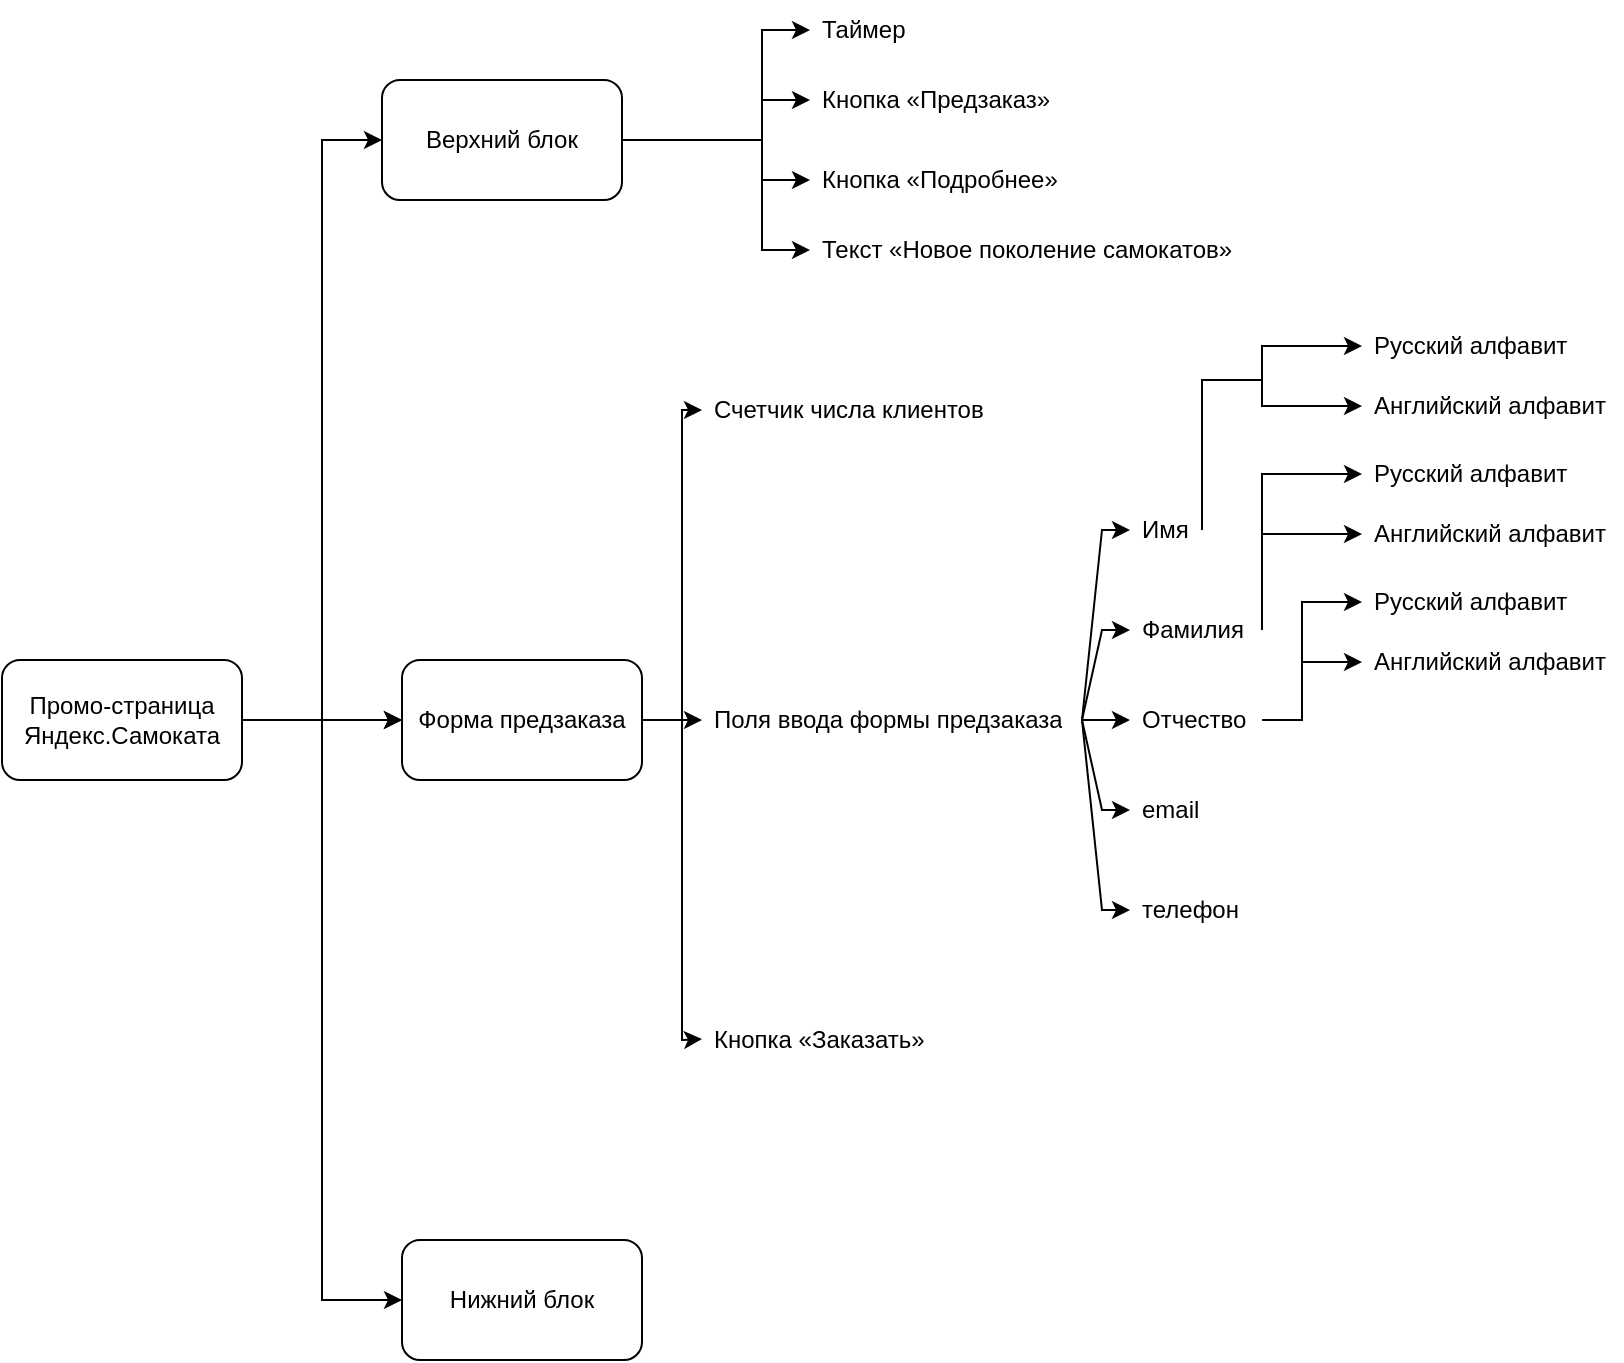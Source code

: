 <mxfile version="20.6.0" type="github">
  <diagram id="LrlZwjMXlVCamKzuXh1U" name="Страница 1">
    <mxGraphModel dx="1422" dy="864" grid="1" gridSize="10" guides="1" tooltips="1" connect="1" arrows="1" fold="1" page="1" pageScale="1" pageWidth="827" pageHeight="1169" math="0" shadow="0">
      <root>
        <mxCell id="0" />
        <mxCell id="1" parent="0" />
        <mxCell id="3Ykj8JGqj6Fominiais7-24" value="" style="edgeStyle=orthogonalEdgeStyle;rounded=0;orthogonalLoop=1;jettySize=auto;html=1;" parent="1" source="3Ykj8JGqj6Fominiais7-1" target="3Ykj8JGqj6Fominiais7-23" edge="1">
          <mxGeometry relative="1" as="geometry" />
        </mxCell>
        <mxCell id="3Ykj8JGqj6Fominiais7-25" value="" style="edgeStyle=orthogonalEdgeStyle;rounded=0;orthogonalLoop=1;jettySize=auto;html=1;" parent="1" source="3Ykj8JGqj6Fominiais7-1" target="3Ykj8JGqj6Fominiais7-23" edge="1">
          <mxGeometry relative="1" as="geometry" />
        </mxCell>
        <mxCell id="3Ykj8JGqj6Fominiais7-27" value="" style="edgeStyle=orthogonalEdgeStyle;rounded=0;orthogonalLoop=1;jettySize=auto;html=1;" parent="1" source="3Ykj8JGqj6Fominiais7-1" target="3Ykj8JGqj6Fominiais7-26" edge="1">
          <mxGeometry relative="1" as="geometry">
            <Array as="points">
              <mxPoint x="170" y="440" />
              <mxPoint x="170" y="150" />
            </Array>
          </mxGeometry>
        </mxCell>
        <mxCell id="3Ykj8JGqj6Fominiais7-31" value="" style="edgeStyle=orthogonalEdgeStyle;rounded=0;orthogonalLoop=1;jettySize=auto;html=1;" parent="1" source="3Ykj8JGqj6Fominiais7-1" target="3Ykj8JGqj6Fominiais7-30" edge="1">
          <mxGeometry relative="1" as="geometry">
            <Array as="points">
              <mxPoint x="170" y="440" />
              <mxPoint x="170" y="730" />
            </Array>
          </mxGeometry>
        </mxCell>
        <mxCell id="3Ykj8JGqj6Fominiais7-1" value="Промо-страница Яндекс.Самоката" style="rounded=1;whiteSpace=wrap;html=1;" parent="1" vertex="1">
          <mxGeometry x="10" y="410" width="120" height="60" as="geometry" />
        </mxCell>
        <mxCell id="3Ykj8JGqj6Fominiais7-23" value="Форма предзаказа" style="whiteSpace=wrap;html=1;rounded=1;" parent="1" vertex="1">
          <mxGeometry x="210" y="410" width="120" height="60" as="geometry" />
        </mxCell>
        <mxCell id="3Ykj8JGqj6Fominiais7-35" value="" style="edgeStyle=orthogonalEdgeStyle;rounded=0;orthogonalLoop=1;jettySize=auto;html=1;entryX=0;entryY=0.5;entryDx=0;entryDy=0;" parent="1" source="3Ykj8JGqj6Fominiais7-26" target="3Ykj8JGqj6Fominiais7-50" edge="1">
          <mxGeometry relative="1" as="geometry">
            <mxPoint x="470" y="360" as="targetPoint" />
            <Array as="points">
              <mxPoint x="390" y="150" />
              <mxPoint x="390" y="170" />
              <mxPoint x="414" y="170" />
            </Array>
          </mxGeometry>
        </mxCell>
        <mxCell id="3Ykj8JGqj6Fominiais7-38" value="" style="edgeStyle=orthogonalEdgeStyle;rounded=0;orthogonalLoop=1;jettySize=auto;html=1;entryX=0;entryY=0.5;entryDx=0;entryDy=0;" parent="1" source="3Ykj8JGqj6Fominiais7-26" target="3Ykj8JGqj6Fominiais7-49" edge="1">
          <mxGeometry relative="1" as="geometry">
            <mxPoint x="470" y="320" as="targetPoint" />
            <Array as="points">
              <mxPoint x="390" y="150" />
              <mxPoint x="390" y="130" />
            </Array>
          </mxGeometry>
        </mxCell>
        <mxCell id="3Ykj8JGqj6Fominiais7-40" value="" style="edgeStyle=orthogonalEdgeStyle;rounded=0;orthogonalLoop=1;jettySize=auto;html=1;entryX=0;entryY=0.5;entryDx=0;entryDy=0;" parent="1" source="3Ykj8JGqj6Fominiais7-26" target="3Ykj8JGqj6Fominiais7-47" edge="1">
          <mxGeometry relative="1" as="geometry">
            <mxPoint x="450" y="280" as="targetPoint" />
            <Array as="points">
              <mxPoint x="390" y="150" />
              <mxPoint x="390" y="95" />
            </Array>
          </mxGeometry>
        </mxCell>
        <mxCell id="3Ykj8JGqj6Fominiais7-42" value="" style="edgeStyle=orthogonalEdgeStyle;rounded=0;orthogonalLoop=1;jettySize=auto;html=1;entryX=0;entryY=0.5;entryDx=0;entryDy=0;" parent="1" source="3Ykj8JGqj6Fominiais7-26" target="3Ykj8JGqj6Fominiais7-51" edge="1">
          <mxGeometry relative="1" as="geometry">
            <mxPoint x="470" y="400" as="targetPoint" />
            <Array as="points">
              <mxPoint x="390" y="150" />
              <mxPoint x="390" y="205" />
            </Array>
          </mxGeometry>
        </mxCell>
        <mxCell id="3Ykj8JGqj6Fominiais7-26" value="Верхний блок" style="whiteSpace=wrap;html=1;rounded=1;" parent="1" vertex="1">
          <mxGeometry x="200" y="120" width="120" height="60" as="geometry" />
        </mxCell>
        <mxCell id="3Ykj8JGqj6Fominiais7-30" value="Нижний блок" style="whiteSpace=wrap;html=1;rounded=1;" parent="1" vertex="1">
          <mxGeometry x="210" y="700" width="120" height="60" as="geometry" />
        </mxCell>
        <mxCell id="3Ykj8JGqj6Fominiais7-47" value="Таймер" style="text;strokeColor=none;fillColor=none;align=left;verticalAlign=middle;spacingLeft=4;spacingRight=4;overflow=hidden;points=[[0,0.5],[1,0.5]];portConstraint=eastwest;rotatable=0;whiteSpace=wrap;html=1;" parent="1" vertex="1">
          <mxGeometry x="414" y="80" width="80" height="30" as="geometry" />
        </mxCell>
        <mxCell id="3Ykj8JGqj6Fominiais7-49" value="Кнопка «Предзаказ»" style="text;strokeColor=none;fillColor=none;align=left;verticalAlign=middle;spacingLeft=4;spacingRight=4;overflow=hidden;points=[[0,0.5],[1,0.5]];portConstraint=eastwest;rotatable=0;whiteSpace=wrap;html=1;" parent="1" vertex="1">
          <mxGeometry x="414" y="115" width="140" height="30" as="geometry" />
        </mxCell>
        <mxCell id="3Ykj8JGqj6Fominiais7-50" value="Кнопка «Подробнее»" style="text;strokeColor=none;fillColor=none;align=left;verticalAlign=middle;spacingLeft=4;spacingRight=4;overflow=hidden;points=[[0,0.5],[1,0.5]];portConstraint=eastwest;rotatable=0;whiteSpace=wrap;html=1;" parent="1" vertex="1">
          <mxGeometry x="414" y="155" width="160" height="30" as="geometry" />
        </mxCell>
        <mxCell id="3Ykj8JGqj6Fominiais7-51" value="Текст «Новое поколение самокатов»" style="text;strokeColor=none;fillColor=none;align=left;verticalAlign=middle;spacingLeft=4;spacingRight=4;overflow=hidden;points=[[0,0.5],[1,0.5]];portConstraint=eastwest;rotatable=0;whiteSpace=wrap;html=1;" parent="1" vertex="1">
          <mxGeometry x="414" y="190" width="230" height="30" as="geometry" />
        </mxCell>
        <mxCell id="sAvez57rTahSH1HZwx14-5" value="Поля ввода формы предзаказа" style="text;strokeColor=none;fillColor=none;align=left;verticalAlign=middle;spacingLeft=4;spacingRight=4;overflow=hidden;points=[[0,0.5],[1,0.5]];portConstraint=eastwest;rotatable=0;whiteSpace=wrap;html=1;" vertex="1" parent="1">
          <mxGeometry x="360" y="425" width="190" height="30" as="geometry" />
        </mxCell>
        <mxCell id="sAvez57rTahSH1HZwx14-6" value="Счетчик числа клиентов" style="text;strokeColor=none;fillColor=none;align=left;verticalAlign=middle;spacingLeft=4;spacingRight=4;overflow=hidden;points=[[0,0.5],[1,0.5]];portConstraint=eastwest;rotatable=0;whiteSpace=wrap;html=1;" vertex="1" parent="1">
          <mxGeometry x="360" y="270" width="170" height="30" as="geometry" />
        </mxCell>
        <mxCell id="sAvez57rTahSH1HZwx14-7" value="Кнопка «Заказать»" style="text;strokeColor=none;fillColor=none;align=left;verticalAlign=middle;spacingLeft=4;spacingRight=4;overflow=hidden;points=[[0,0.5],[1,0.5]];portConstraint=eastwest;rotatable=0;whiteSpace=wrap;html=1;" vertex="1" parent="1">
          <mxGeometry x="360" y="584.5" width="120" height="30" as="geometry" />
        </mxCell>
        <mxCell id="sAvez57rTahSH1HZwx14-8" value="" style="endArrow=classic;html=1;rounded=0;exitX=1;exitY=0.5;exitDx=0;exitDy=0;entryX=0;entryY=0.5;entryDx=0;entryDy=0;" edge="1" parent="1" source="3Ykj8JGqj6Fominiais7-23" target="sAvez57rTahSH1HZwx14-5">
          <mxGeometry width="50" height="50" relative="1" as="geometry">
            <mxPoint x="390" y="470" as="sourcePoint" />
            <mxPoint x="440" y="420" as="targetPoint" />
          </mxGeometry>
        </mxCell>
        <mxCell id="sAvez57rTahSH1HZwx14-9" value="" style="endArrow=classic;html=1;rounded=0;exitX=1;exitY=0.5;exitDx=0;exitDy=0;entryX=0;entryY=0.5;entryDx=0;entryDy=0;" edge="1" parent="1" source="3Ykj8JGqj6Fominiais7-23" target="sAvez57rTahSH1HZwx14-6">
          <mxGeometry width="50" height="50" relative="1" as="geometry">
            <mxPoint x="390" y="470" as="sourcePoint" />
            <mxPoint x="440" y="420" as="targetPoint" />
            <Array as="points">
              <mxPoint x="350" y="440" />
              <mxPoint x="350" y="285" />
            </Array>
          </mxGeometry>
        </mxCell>
        <mxCell id="sAvez57rTahSH1HZwx14-10" value="" style="endArrow=classic;html=1;rounded=0;exitX=1;exitY=0.5;exitDx=0;exitDy=0;entryX=0;entryY=0.5;entryDx=0;entryDy=0;" edge="1" parent="1" source="3Ykj8JGqj6Fominiais7-23" target="sAvez57rTahSH1HZwx14-7">
          <mxGeometry width="50" height="50" relative="1" as="geometry">
            <mxPoint x="390" y="470" as="sourcePoint" />
            <mxPoint x="440" y="420" as="targetPoint" />
            <Array as="points">
              <mxPoint x="350" y="440" />
              <mxPoint x="350" y="600" />
            </Array>
          </mxGeometry>
        </mxCell>
        <mxCell id="sAvez57rTahSH1HZwx14-11" value="Имя" style="text;strokeColor=none;fillColor=none;align=left;verticalAlign=middle;spacingLeft=4;spacingRight=4;overflow=hidden;points=[[0,0.5],[1,0.5]];portConstraint=eastwest;rotatable=0;whiteSpace=wrap;html=1;" vertex="1" parent="1">
          <mxGeometry x="574" y="330" width="36" height="30" as="geometry" />
        </mxCell>
        <mxCell id="sAvez57rTahSH1HZwx14-12" value="Фамилия" style="text;strokeColor=none;fillColor=none;align=left;verticalAlign=middle;spacingLeft=4;spacingRight=4;overflow=hidden;points=[[0,0.5],[1,0.5]];portConstraint=eastwest;rotatable=0;whiteSpace=wrap;html=1;" vertex="1" parent="1">
          <mxGeometry x="574" y="380" width="66" height="30" as="geometry" />
        </mxCell>
        <mxCell id="sAvez57rTahSH1HZwx14-13" value="Отчество" style="text;strokeColor=none;fillColor=none;align=left;verticalAlign=middle;spacingLeft=4;spacingRight=4;overflow=hidden;points=[[0,0.5],[1,0.5]];portConstraint=eastwest;rotatable=0;whiteSpace=wrap;html=1;" vertex="1" parent="1">
          <mxGeometry x="574" y="425" width="66" height="30" as="geometry" />
        </mxCell>
        <mxCell id="sAvez57rTahSH1HZwx14-14" value="email" style="text;strokeColor=none;fillColor=none;align=left;verticalAlign=middle;spacingLeft=4;spacingRight=4;overflow=hidden;points=[[0,0.5],[1,0.5]];portConstraint=eastwest;rotatable=0;whiteSpace=wrap;html=1;" vertex="1" parent="1">
          <mxGeometry x="574" y="470" width="80" height="30" as="geometry" />
        </mxCell>
        <mxCell id="sAvez57rTahSH1HZwx14-15" value="телефон" style="text;strokeColor=none;fillColor=none;align=left;verticalAlign=middle;spacingLeft=4;spacingRight=4;overflow=hidden;points=[[0,0.5],[1,0.5]];portConstraint=eastwest;rotatable=0;whiteSpace=wrap;html=1;" vertex="1" parent="1">
          <mxGeometry x="574" y="520" width="80" height="30" as="geometry" />
        </mxCell>
        <mxCell id="sAvez57rTahSH1HZwx14-16" value="" style="endArrow=classic;html=1;rounded=0;exitX=1;exitY=0.5;exitDx=0;exitDy=0;entryX=0;entryY=0.5;entryDx=0;entryDy=0;" edge="1" parent="1" source="sAvez57rTahSH1HZwx14-5" target="sAvez57rTahSH1HZwx14-13">
          <mxGeometry width="50" height="50" relative="1" as="geometry">
            <mxPoint x="390" y="510" as="sourcePoint" />
            <mxPoint x="440" y="460" as="targetPoint" />
          </mxGeometry>
        </mxCell>
        <mxCell id="sAvez57rTahSH1HZwx14-17" value="" style="endArrow=classic;html=1;rounded=0;entryX=0;entryY=0.5;entryDx=0;entryDy=0;exitX=1;exitY=0.5;exitDx=0;exitDy=0;" edge="1" parent="1" source="sAvez57rTahSH1HZwx14-5" target="sAvez57rTahSH1HZwx14-11">
          <mxGeometry width="50" height="50" relative="1" as="geometry">
            <mxPoint x="390" y="510" as="sourcePoint" />
            <mxPoint x="440" y="460" as="targetPoint" />
            <Array as="points">
              <mxPoint x="560" y="345" />
            </Array>
          </mxGeometry>
        </mxCell>
        <mxCell id="sAvez57rTahSH1HZwx14-18" value="" style="endArrow=classic;html=1;rounded=0;entryX=0;entryY=0.5;entryDx=0;entryDy=0;exitX=1;exitY=0.5;exitDx=0;exitDy=0;" edge="1" parent="1" source="sAvez57rTahSH1HZwx14-5" target="sAvez57rTahSH1HZwx14-12">
          <mxGeometry width="50" height="50" relative="1" as="geometry">
            <mxPoint x="390" y="510" as="sourcePoint" />
            <mxPoint x="440" y="460" as="targetPoint" />
            <Array as="points">
              <mxPoint x="560" y="395" />
            </Array>
          </mxGeometry>
        </mxCell>
        <mxCell id="sAvez57rTahSH1HZwx14-19" value="" style="endArrow=classic;html=1;rounded=0;entryX=0;entryY=0.5;entryDx=0;entryDy=0;exitX=1;exitY=0.5;exitDx=0;exitDy=0;" edge="1" parent="1" source="sAvez57rTahSH1HZwx14-5" target="sAvez57rTahSH1HZwx14-14">
          <mxGeometry width="50" height="50" relative="1" as="geometry">
            <mxPoint x="390" y="510" as="sourcePoint" />
            <mxPoint x="440" y="460" as="targetPoint" />
            <Array as="points">
              <mxPoint x="560" y="485" />
            </Array>
          </mxGeometry>
        </mxCell>
        <mxCell id="sAvez57rTahSH1HZwx14-20" value="" style="endArrow=classic;html=1;rounded=0;entryX=0;entryY=0.5;entryDx=0;entryDy=0;exitX=1;exitY=0.5;exitDx=0;exitDy=0;" edge="1" parent="1" source="sAvez57rTahSH1HZwx14-5" target="sAvez57rTahSH1HZwx14-15">
          <mxGeometry width="50" height="50" relative="1" as="geometry">
            <mxPoint x="390" y="510" as="sourcePoint" />
            <mxPoint x="440" y="460" as="targetPoint" />
            <Array as="points">
              <mxPoint x="560" y="535" />
            </Array>
          </mxGeometry>
        </mxCell>
        <mxCell id="sAvez57rTahSH1HZwx14-27" value="Русский алфавит" style="text;strokeColor=none;fillColor=none;align=left;verticalAlign=middle;spacingLeft=4;spacingRight=4;overflow=hidden;points=[[0,0.5],[1,0.5]];portConstraint=eastwest;rotatable=0;whiteSpace=wrap;html=1;" vertex="1" parent="1">
          <mxGeometry x="690" y="238" width="130" height="30" as="geometry" />
        </mxCell>
        <mxCell id="sAvez57rTahSH1HZwx14-28" value="Английский алфавит" style="text;strokeColor=none;fillColor=none;align=left;verticalAlign=middle;spacingLeft=4;spacingRight=4;overflow=hidden;points=[[0,0.5],[1,0.5]];portConstraint=eastwest;rotatable=0;whiteSpace=wrap;html=1;" vertex="1" parent="1">
          <mxGeometry x="690" y="268" width="130" height="30" as="geometry" />
        </mxCell>
        <mxCell id="sAvez57rTahSH1HZwx14-29" value="Русский алфавит" style="text;strokeColor=none;fillColor=none;align=left;verticalAlign=middle;spacingLeft=4;spacingRight=4;overflow=hidden;points=[[0,0.5],[1,0.5]];portConstraint=eastwest;rotatable=0;whiteSpace=wrap;html=1;" vertex="1" parent="1">
          <mxGeometry x="690" y="302" width="130" height="30" as="geometry" />
        </mxCell>
        <mxCell id="sAvez57rTahSH1HZwx14-30" value="Английский алфавит" style="text;strokeColor=none;fillColor=none;align=left;verticalAlign=middle;spacingLeft=4;spacingRight=4;overflow=hidden;points=[[0,0.5],[1,0.5]];portConstraint=eastwest;rotatable=0;whiteSpace=wrap;html=1;" vertex="1" parent="1">
          <mxGeometry x="690" y="332" width="130" height="30" as="geometry" />
        </mxCell>
        <mxCell id="sAvez57rTahSH1HZwx14-31" value="Русский алфавит" style="text;strokeColor=none;fillColor=none;align=left;verticalAlign=middle;spacingLeft=4;spacingRight=4;overflow=hidden;points=[[0,0.5],[1,0.5]];portConstraint=eastwest;rotatable=0;whiteSpace=wrap;html=1;" vertex="1" parent="1">
          <mxGeometry x="690" y="366" width="130" height="30" as="geometry" />
        </mxCell>
        <mxCell id="sAvez57rTahSH1HZwx14-32" value="Английский алфавит" style="text;strokeColor=none;fillColor=none;align=left;verticalAlign=middle;spacingLeft=4;spacingRight=4;overflow=hidden;points=[[0,0.5],[1,0.5]];portConstraint=eastwest;rotatable=0;whiteSpace=wrap;html=1;" vertex="1" parent="1">
          <mxGeometry x="690" y="396" width="130" height="30" as="geometry" />
        </mxCell>
        <mxCell id="sAvez57rTahSH1HZwx14-33" value="" style="endArrow=classic;html=1;rounded=0;entryX=0;entryY=0.5;entryDx=0;entryDy=0;exitX=1;exitY=0.5;exitDx=0;exitDy=0;" edge="1" parent="1" source="sAvez57rTahSH1HZwx14-11" target="sAvez57rTahSH1HZwx14-27">
          <mxGeometry width="50" height="50" relative="1" as="geometry">
            <mxPoint x="390" y="510" as="sourcePoint" />
            <mxPoint x="440" y="460" as="targetPoint" />
            <Array as="points">
              <mxPoint x="610" y="270" />
              <mxPoint x="640" y="270" />
              <mxPoint x="640" y="253" />
            </Array>
          </mxGeometry>
        </mxCell>
        <mxCell id="sAvez57rTahSH1HZwx14-34" value="" style="endArrow=classic;html=1;rounded=0;entryX=0;entryY=0.5;entryDx=0;entryDy=0;exitX=1;exitY=0.5;exitDx=0;exitDy=0;" edge="1" parent="1" source="sAvez57rTahSH1HZwx14-11" target="sAvez57rTahSH1HZwx14-28">
          <mxGeometry width="50" height="50" relative="1" as="geometry">
            <mxPoint x="390" y="510" as="sourcePoint" />
            <mxPoint x="440" y="460" as="targetPoint" />
            <Array as="points">
              <mxPoint x="610" y="270" />
              <mxPoint x="640" y="270" />
              <mxPoint x="640" y="283" />
            </Array>
          </mxGeometry>
        </mxCell>
        <mxCell id="sAvez57rTahSH1HZwx14-35" value="" style="endArrow=classic;html=1;rounded=0;entryX=0;entryY=0.5;entryDx=0;entryDy=0;exitX=1;exitY=0.5;exitDx=0;exitDy=0;" edge="1" parent="1" source="sAvez57rTahSH1HZwx14-12" target="sAvez57rTahSH1HZwx14-29">
          <mxGeometry width="50" height="50" relative="1" as="geometry">
            <mxPoint x="390" y="510" as="sourcePoint" />
            <mxPoint x="440" y="460" as="targetPoint" />
            <Array as="points">
              <mxPoint x="640" y="340" />
              <mxPoint x="640" y="317" />
            </Array>
          </mxGeometry>
        </mxCell>
        <mxCell id="sAvez57rTahSH1HZwx14-36" value="" style="endArrow=classic;html=1;rounded=0;entryX=0;entryY=0.5;entryDx=0;entryDy=0;exitX=1;exitY=0.5;exitDx=0;exitDy=0;" edge="1" parent="1" source="sAvez57rTahSH1HZwx14-12" target="sAvez57rTahSH1HZwx14-30">
          <mxGeometry width="50" height="50" relative="1" as="geometry">
            <mxPoint x="390" y="510" as="sourcePoint" />
            <mxPoint x="440" y="460" as="targetPoint" />
            <Array as="points">
              <mxPoint x="640" y="347" />
            </Array>
          </mxGeometry>
        </mxCell>
        <mxCell id="sAvez57rTahSH1HZwx14-37" value="" style="endArrow=classic;html=1;rounded=0;entryX=0;entryY=0.5;entryDx=0;entryDy=0;exitX=1;exitY=0.5;exitDx=0;exitDy=0;" edge="1" parent="1" source="sAvez57rTahSH1HZwx14-13" target="sAvez57rTahSH1HZwx14-31">
          <mxGeometry width="50" height="50" relative="1" as="geometry">
            <mxPoint x="390" y="510" as="sourcePoint" />
            <mxPoint x="440" y="460" as="targetPoint" />
            <Array as="points">
              <mxPoint x="660" y="440" />
              <mxPoint x="660" y="400" />
              <mxPoint x="660" y="381" />
            </Array>
          </mxGeometry>
        </mxCell>
        <mxCell id="sAvez57rTahSH1HZwx14-38" value="" style="endArrow=classic;html=1;rounded=0;entryX=0;entryY=0.5;entryDx=0;entryDy=0;exitX=1;exitY=0.5;exitDx=0;exitDy=0;" edge="1" parent="1" source="sAvez57rTahSH1HZwx14-13" target="sAvez57rTahSH1HZwx14-32">
          <mxGeometry width="50" height="50" relative="1" as="geometry">
            <mxPoint x="390" y="510" as="sourcePoint" />
            <mxPoint x="440" y="460" as="targetPoint" />
            <Array as="points">
              <mxPoint x="660" y="440" />
              <mxPoint x="660" y="411" />
            </Array>
          </mxGeometry>
        </mxCell>
      </root>
    </mxGraphModel>
  </diagram>
</mxfile>
